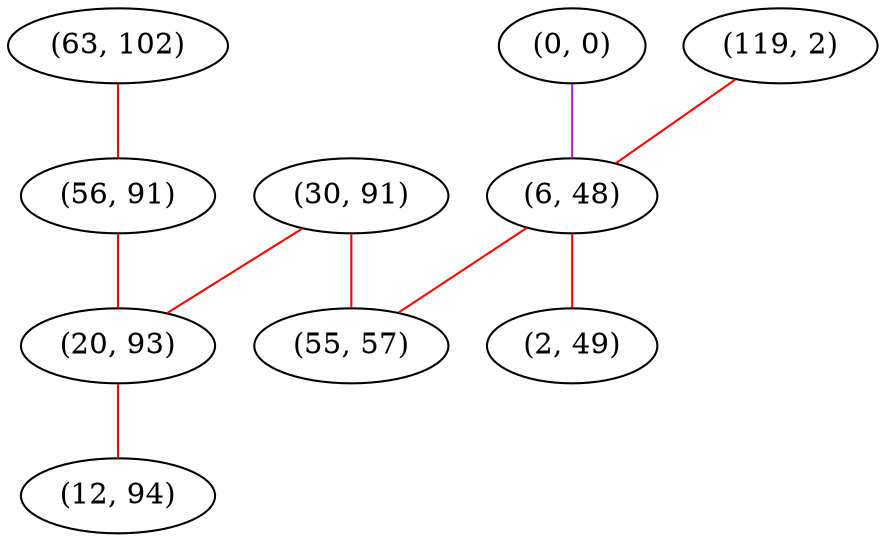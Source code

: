 graph "" {
"(30, 91)";
"(63, 102)";
"(0, 0)";
"(56, 91)";
"(119, 2)";
"(20, 93)";
"(12, 94)";
"(6, 48)";
"(2, 49)";
"(55, 57)";
"(30, 91)" -- "(20, 93)"  [color=red, key=0, weight=1];
"(30, 91)" -- "(55, 57)"  [color=red, key=0, weight=1];
"(63, 102)" -- "(56, 91)"  [color=red, key=0, weight=1];
"(0, 0)" -- "(6, 48)"  [color=purple, key=0, weight=4];
"(56, 91)" -- "(20, 93)"  [color=red, key=0, weight=1];
"(119, 2)" -- "(6, 48)"  [color=red, key=0, weight=1];
"(20, 93)" -- "(12, 94)"  [color=red, key=0, weight=1];
"(6, 48)" -- "(2, 49)"  [color=red, key=0, weight=1];
"(6, 48)" -- "(55, 57)"  [color=red, key=0, weight=1];
}
